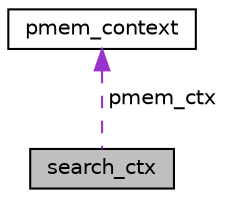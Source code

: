 digraph "search_ctx"
{
  edge [fontname="Helvetica",fontsize="10",labelfontname="Helvetica",labelfontsize="10"];
  node [fontname="Helvetica",fontsize="10",shape=record];
  Node1 [label="search_ctx",height=0.2,width=0.4,color="black", fillcolor="grey75", style="filled", fontcolor="black"];
  Node2 -> Node1 [dir="back",color="darkorchid3",fontsize="10",style="dashed",label=" pmem_ctx" ,fontname="Helvetica"];
  Node2 [label="pmem_context",height=0.2,width=0.4,color="black", fillcolor="white", style="filled",URL="$structpmem__context.html"];
}
